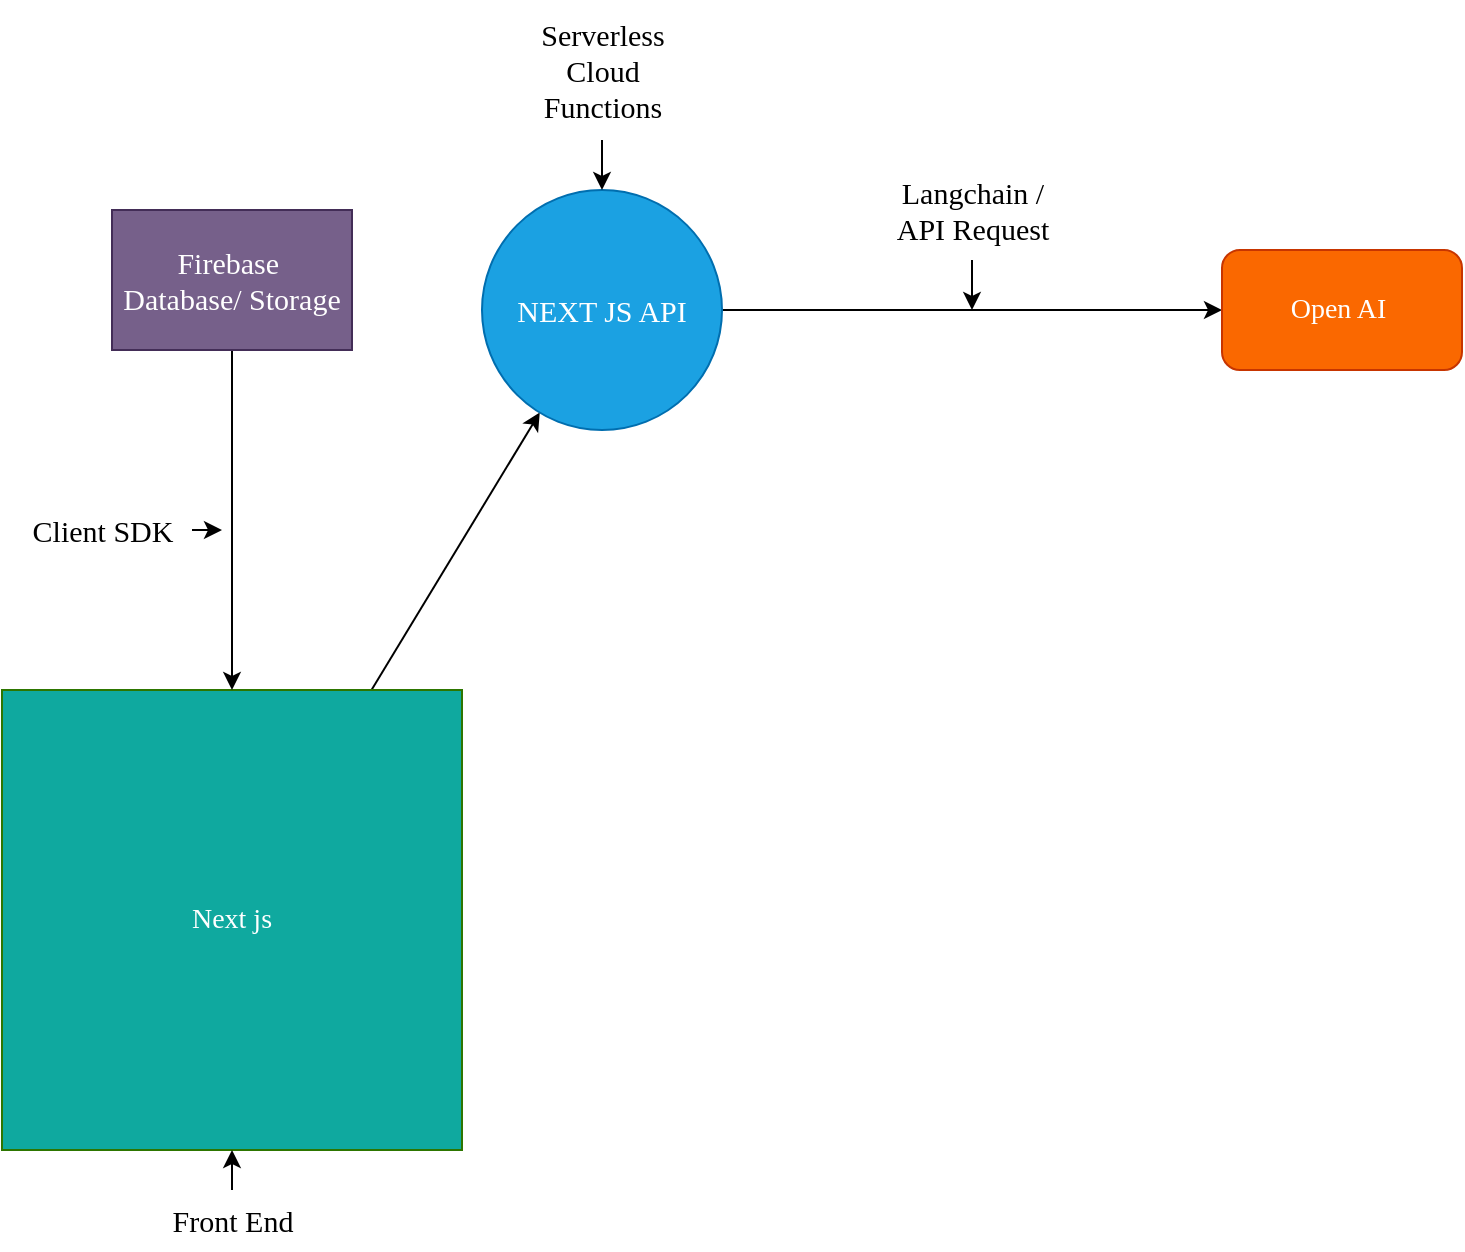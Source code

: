<mxfile>
    <diagram id="dr7IO_p_2Tej0q03x02P" name="Page-1">
        <mxGraphModel dx="1332" dy="922" grid="1" gridSize="10" guides="1" tooltips="1" connect="1" arrows="1" fold="1" page="1" pageScale="1" pageWidth="850" pageHeight="1100" math="0" shadow="0">
            <root>
                <mxCell id="0"/>
                <mxCell id="1" parent="0"/>
                <mxCell id="8" style="edgeStyle=none;html=1;fontFamily=Tahoma;fontSize=15;" edge="1" parent="1" source="2" target="6">
                    <mxGeometry relative="1" as="geometry"/>
                </mxCell>
                <mxCell id="2" value="Next js" style="whiteSpace=wrap;html=1;aspect=fixed;fillColor=#0FA99F;fontColor=#ffffff;strokeColor=#2D7600;fontFamily=Tahoma;fontSize=14;" vertex="1" parent="1">
                    <mxGeometry x="70" y="400" width="230" height="230" as="geometry"/>
                </mxCell>
                <mxCell id="9" value="" style="edgeStyle=none;html=1;fontFamily=Tahoma;fontSize=15;" edge="1" parent="1" source="3" target="2">
                    <mxGeometry relative="1" as="geometry"/>
                </mxCell>
                <mxCell id="3" value="Front End" style="text;html=1;align=center;verticalAlign=middle;resizable=0;points=[];autosize=1;strokeColor=none;fillColor=none;fontFamily=Tahoma;fontSize=15;" vertex="1" parent="1">
                    <mxGeometry x="140" y="650" width="90" height="30" as="geometry"/>
                </mxCell>
                <mxCell id="12" style="edgeStyle=none;html=1;entryX=0;entryY=0.5;entryDx=0;entryDy=0;fontFamily=Tahoma;fontSize=15;" edge="1" parent="1" source="6" target="11">
                    <mxGeometry relative="1" as="geometry"/>
                </mxCell>
                <mxCell id="6" value="NEXT JS API" style="ellipse;whiteSpace=wrap;html=1;aspect=fixed;fillColor=#1ba1e2;fontColor=#ffffff;strokeColor=#006EAF;fontFamily=Tahoma;fontSize=15;" vertex="1" parent="1">
                    <mxGeometry x="310" y="150" width="120" height="120" as="geometry"/>
                </mxCell>
                <mxCell id="14" style="edgeStyle=none;html=1;fontFamily=Tahoma;fontSize=15;" edge="1" parent="1" source="7" target="6">
                    <mxGeometry relative="1" as="geometry"/>
                </mxCell>
                <mxCell id="7" value="Serverless&lt;br style=&quot;font-size: 15px;&quot;&gt;Cloud&lt;br style=&quot;font-size: 15px;&quot;&gt;Functions" style="text;html=1;align=center;verticalAlign=middle;resizable=0;points=[];autosize=1;strokeColor=none;fillColor=none;fontFamily=Tahoma;fontSize=15;" vertex="1" parent="1">
                    <mxGeometry x="325" y="55" width="90" height="70" as="geometry"/>
                </mxCell>
                <mxCell id="11" value="Open AI&amp;nbsp;" style="rounded=1;whiteSpace=wrap;html=1;fillColor=#fa6800;fontColor=#ffffff;strokeColor=#C73500;fontFamily=Tahoma;fontSize=14;" vertex="1" parent="1">
                    <mxGeometry x="680" y="180" width="120" height="60" as="geometry"/>
                </mxCell>
                <mxCell id="15" style="edgeStyle=none;html=1;fontFamily=Tahoma;fontSize=15;" edge="1" parent="1" source="13">
                    <mxGeometry relative="1" as="geometry">
                        <mxPoint x="555" y="210" as="targetPoint"/>
                    </mxGeometry>
                </mxCell>
                <mxCell id="13" value="Langchain /&lt;br style=&quot;font-size: 15px;&quot;&gt;API Request" style="text;html=1;align=center;verticalAlign=middle;resizable=0;points=[];autosize=1;strokeColor=none;fillColor=none;fontFamily=Tahoma;fontSize=15;" vertex="1" parent="1">
                    <mxGeometry x="505" y="135" width="100" height="50" as="geometry"/>
                </mxCell>
                <mxCell id="19" style="edgeStyle=none;html=1;entryX=0.5;entryY=0;entryDx=0;entryDy=0;fontFamily=Tahoma;fontSize=15;" edge="1" parent="1" source="16" target="2">
                    <mxGeometry relative="1" as="geometry"/>
                </mxCell>
                <mxCell id="16" value="Firebase&amp;nbsp;&lt;br style=&quot;font-size: 15px;&quot;&gt;Database/ Storage" style="rounded=0;whiteSpace=wrap;html=1;fillColor=#76608a;fontColor=#ffffff;strokeColor=#432D57;fontFamily=Tahoma;fontSize=15;" vertex="1" parent="1">
                    <mxGeometry x="125" y="160" width="120" height="70" as="geometry"/>
                </mxCell>
                <mxCell id="21" style="edgeStyle=none;html=1;fontFamily=Tahoma;fontSize=15;" edge="1" parent="1" source="20">
                    <mxGeometry relative="1" as="geometry">
                        <mxPoint x="180" y="320" as="targetPoint"/>
                    </mxGeometry>
                </mxCell>
                <mxCell id="20" value="Client SDK" style="text;html=1;align=center;verticalAlign=middle;resizable=0;points=[];autosize=1;strokeColor=none;fillColor=none;fontFamily=Tahoma;fontSize=15;" vertex="1" parent="1">
                    <mxGeometry x="75" y="305" width="90" height="30" as="geometry"/>
                </mxCell>
            </root>
        </mxGraphModel>
    </diagram>
</mxfile>
